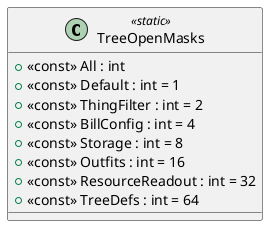 @startuml
class TreeOpenMasks <<static>> {
    + <<const>> All : int
    + <<const>> Default : int = 1
    + <<const>> ThingFilter : int = 2
    + <<const>> BillConfig : int = 4
    + <<const>> Storage : int = 8
    + <<const>> Outfits : int = 16
    + <<const>> ResourceReadout : int = 32
    + <<const>> TreeDefs : int = 64
}
@enduml
